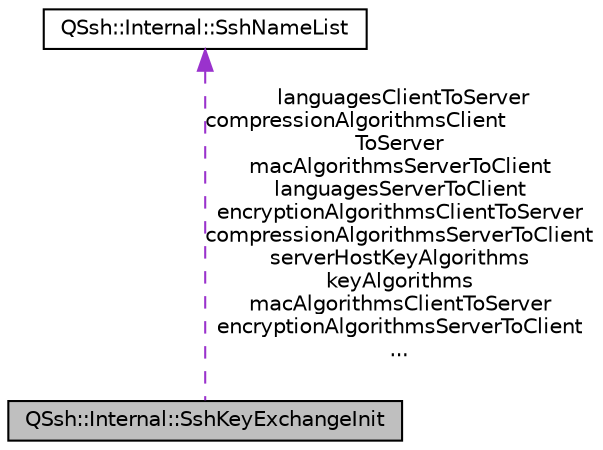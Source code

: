 digraph "QSsh::Internal::SshKeyExchangeInit"
{
  edge [fontname="Helvetica",fontsize="10",labelfontname="Helvetica",labelfontsize="10"];
  node [fontname="Helvetica",fontsize="10",shape=record];
  Node1 [label="QSsh::Internal::SshKeyExchangeInit",height=0.2,width=0.4,color="black", fillcolor="grey75", style="filled", fontcolor="black"];
  Node2 -> Node1 [dir="back",color="darkorchid3",fontsize="10",style="dashed",label=" languagesClientToServer\ncompressionAlgorithmsClient\lToServer\nmacAlgorithmsServerToClient\nlanguagesServerToClient\nencryptionAlgorithmsClientToServer\ncompressionAlgorithmsServerToClient\nserverHostKeyAlgorithms\nkeyAlgorithms\nmacAlgorithmsClientToServer\nencryptionAlgorithmsServerToClient\n..." ,fontname="Helvetica"];
  Node2 [label="QSsh::Internal::SshNameList",height=0.2,width=0.4,color="black", fillcolor="white", style="filled",URL="$struct_q_ssh_1_1_internal_1_1_ssh_name_list.html"];
}
